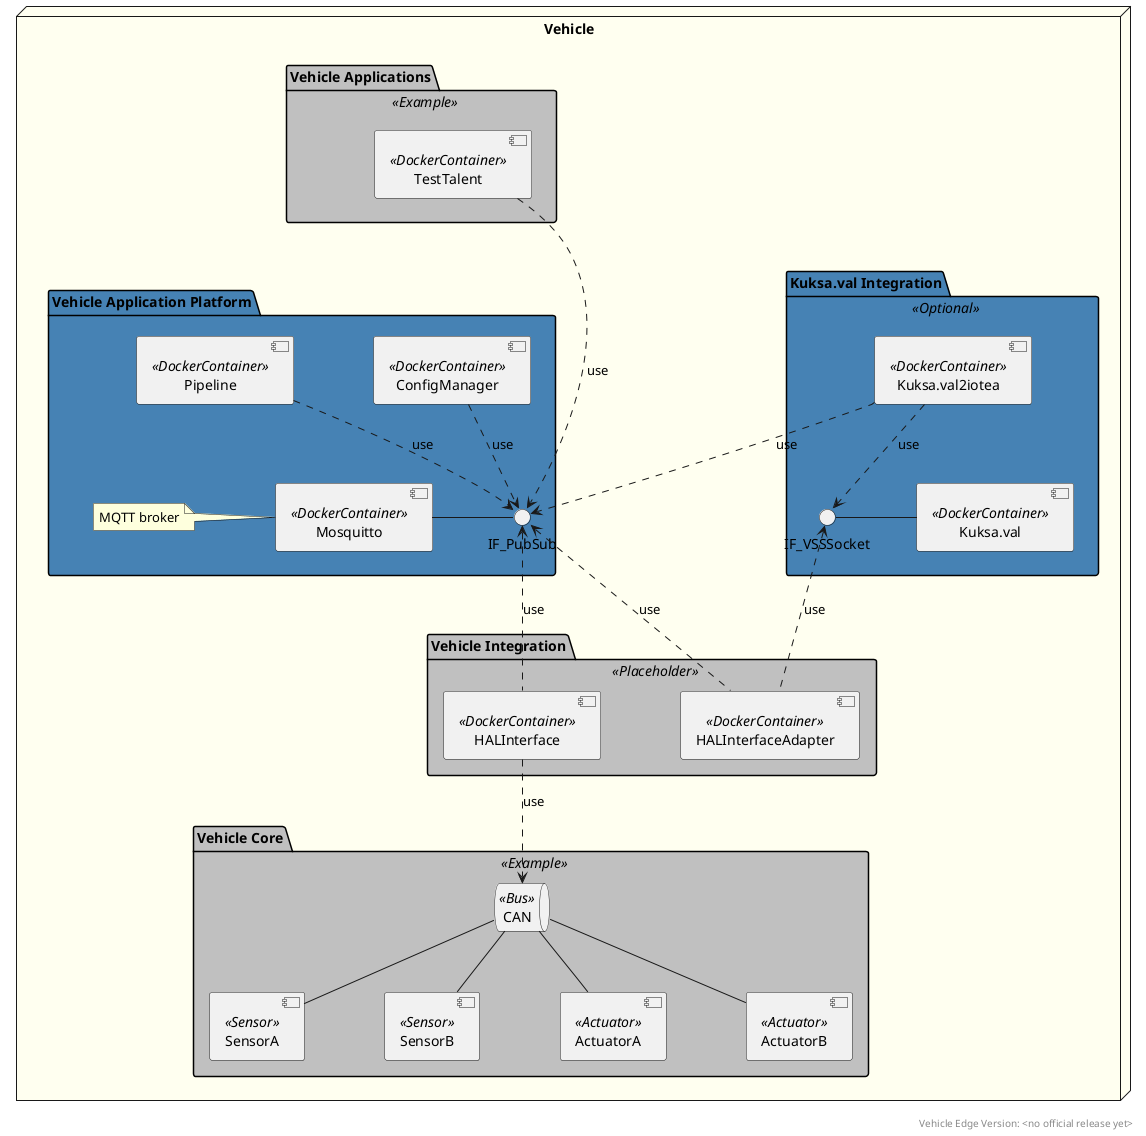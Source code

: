 @startuml
/'
  Copyright (c) 2021 Robert Bosch GmbH

  This Source Code Form is subject to the terms of the Mozilla Public
  License, v. 2.0. If a copy of the MPL was not distributed with this
  file, You can obtain one at https://mozilla.org/MPL/2.0/.

  SPDX-License-Identifier: MPL-2.0
'/

    skinparam backgroundColor #FFFFF
    skinparam handwritten false
    skinparam nodesep 80
    top to bottom direction

    right footer "Vehicle Edge Version: <no official release yet>"

    node Vehicle #Ivory {
        package "Vehicle Application Platform" as VehicleApplicationPlatform #SteelBlue {
            component ConfigManager <<DockerContainer>>
            component Pipeline <<DockerContainer>>
            component Mosquitto <<DockerContainer>>
                interface IF_PubSub as if_pb
                Mosquitto -right- if_pb
                note left of Mosquitto : MQTT broker
        }

        package "Kuksa.val Integration" as KuksaValIntegration <<Optional>> #SteelBlue {
            component [Kuksa.val2iotea] <<DockerContainer>>
            component [Kuksa.val] <<DockerContainer>>
                interface IF_VSSSocket as if_vss
                Kuksa.val -left- if_vss
        }

        package "Vehicle Applications" as VehicleApplications <<Example>>  #Silver {
            component [TestTalent] << DockerContainer >>
        }

        package "Vehicle Integration" as VehicleIntegration <<Placeholder>> #Silver {
            component [HALInterface] <<DockerContainer>>
            component [HALInterfaceAdapter] <<DockerContainer>>
        }

        package "Vehicle Core" as VehicleCore <<Example>> #Silver {
            component SensorA <<Sensor>>
            component SensorB <<Sensor>>
            component ActuatorA <<Actuator>>
            component ActuatorB <<Actuator>>
            queue "CAN" as CAN<<Bus>>

            SensorA -up- CAN
            SensorB -up- CAN
            ActuatorA -up- CAN
            ActuatorB -up- CAN
        }

        ' Set Connections between Components
        TestTalent .down.> if_pb : use
        Kuksa.val2iotea ..> if_vss : use
        Kuksa.val2iotea ..> if_pb : use
        Pipeline ..> if_pb : use
        ConfigManager ..> if_pb : use
        HALInterfaceAdapter .up.> if_pb : use
        HALInterfaceAdapter .up.> if_vss : use
        HALInterface .up.> if_pb : use
        HALInterface .down.> CAN : use

        ' Formatting
        VehicleApplications -[hidden]down-> VehicleApplicationPlatform
        VehicleApplicationPlatform -[hidden]right-> KuksaValIntegration
    }
@enduml